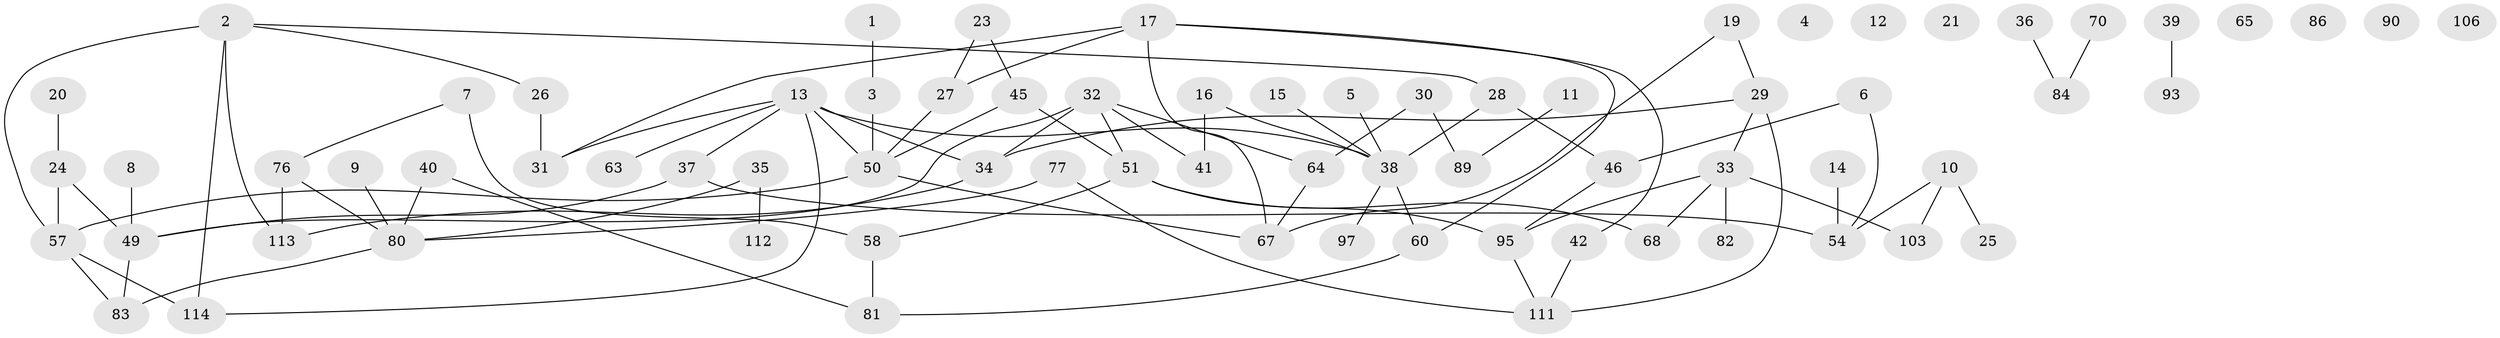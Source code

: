 // Generated by graph-tools (version 1.1) at 2025/23/03/03/25 07:23:29]
// undirected, 74 vertices, 92 edges
graph export_dot {
graph [start="1"]
  node [color=gray90,style=filled];
  1;
  2 [super="+43"];
  3 [super="+47"];
  4;
  5;
  6 [super="+69"];
  7 [super="+22"];
  8 [super="+62"];
  9;
  10 [super="+18"];
  11;
  12;
  13 [super="+53"];
  14;
  15;
  16 [super="+72"];
  17 [super="+96"];
  19 [super="+94"];
  20;
  21;
  23;
  24 [super="+59"];
  25;
  26;
  27 [super="+102"];
  28 [super="+107"];
  29 [super="+55"];
  30;
  31 [super="+71"];
  32 [super="+115"];
  33 [super="+74"];
  34 [super="+99"];
  35;
  36;
  37 [super="+110"];
  38 [super="+48"];
  39 [super="+56"];
  40 [super="+91"];
  41 [super="+44"];
  42 [super="+79"];
  45;
  46 [super="+52"];
  49 [super="+61"];
  50 [super="+73"];
  51 [super="+66"];
  54 [super="+75"];
  57 [super="+100"];
  58 [super="+78"];
  60 [super="+88"];
  63 [super="+108"];
  64;
  65;
  67 [super="+104"];
  68;
  70 [super="+87"];
  76 [super="+105"];
  77 [super="+85"];
  80 [super="+92"];
  81;
  82;
  83 [super="+98"];
  84 [super="+101"];
  86;
  89 [super="+109"];
  90;
  93;
  95;
  97;
  103;
  106;
  111;
  112;
  113;
  114 [super="+116"];
  1 -- 3;
  2 -- 26;
  2 -- 28;
  2 -- 113;
  2 -- 57;
  2 -- 114;
  3 -- 50;
  5 -- 38;
  6 -- 46;
  6 -- 54;
  7 -- 76;
  7 -- 58 [weight=2];
  8 -- 49;
  9 -- 80;
  10 -- 25;
  10 -- 54;
  10 -- 103;
  11 -- 89;
  13 -- 50;
  13 -- 63;
  13 -- 31;
  13 -- 37;
  13 -- 34;
  13 -- 38;
  13 -- 114;
  14 -- 54 [weight=2];
  15 -- 38;
  16 -- 38;
  16 -- 41 [weight=2];
  17 -- 27;
  17 -- 60;
  17 -- 42;
  17 -- 31;
  17 -- 67;
  19 -- 67;
  19 -- 29;
  20 -- 24;
  23 -- 45;
  23 -- 27;
  24 -- 49;
  24 -- 57;
  26 -- 31;
  27 -- 50;
  28 -- 46;
  28 -- 38;
  29 -- 33;
  29 -- 111;
  29 -- 34;
  30 -- 64;
  30 -- 89;
  32 -- 41;
  32 -- 64;
  32 -- 49;
  32 -- 51;
  32 -- 34;
  33 -- 68;
  33 -- 82;
  33 -- 95;
  33 -- 103;
  34 -- 113;
  35 -- 112;
  35 -- 80;
  36 -- 84;
  37 -- 49;
  37 -- 54;
  38 -- 97;
  38 -- 60;
  39 -- 93;
  40 -- 80;
  40 -- 81;
  42 -- 111;
  45 -- 50;
  45 -- 51;
  46 -- 95;
  49 -- 83;
  50 -- 57;
  50 -- 67;
  51 -- 95;
  51 -- 68;
  51 -- 58;
  57 -- 114;
  57 -- 83;
  58 -- 81;
  60 -- 81;
  64 -- 67;
  70 -- 84;
  76 -- 113;
  76 -- 80;
  77 -- 80;
  77 -- 111;
  80 -- 83;
  95 -- 111;
}
